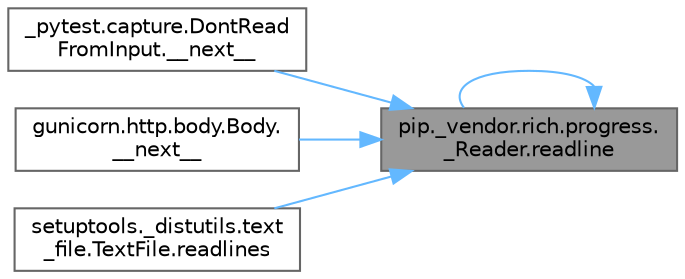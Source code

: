 digraph "pip._vendor.rich.progress._Reader.readline"
{
 // LATEX_PDF_SIZE
  bgcolor="transparent";
  edge [fontname=Helvetica,fontsize=10,labelfontname=Helvetica,labelfontsize=10];
  node [fontname=Helvetica,fontsize=10,shape=box,height=0.2,width=0.4];
  rankdir="RL";
  Node1 [id="Node000001",label="pip._vendor.rich.progress.\l_Reader.readline",height=0.2,width=0.4,color="gray40", fillcolor="grey60", style="filled", fontcolor="black",tooltip=" "];
  Node1 -> Node2 [id="edge1_Node000001_Node000002",dir="back",color="steelblue1",style="solid",tooltip=" "];
  Node2 [id="Node000002",label="_pytest.capture.DontRead\lFromInput.__next__",height=0.2,width=0.4,color="grey40", fillcolor="white", style="filled",URL="$class__pytest_1_1capture_1_1_dont_read_from_input.html#ab3d0f350446da97a066a84d8c6e4209e",tooltip=" "];
  Node1 -> Node3 [id="edge2_Node000001_Node000003",dir="back",color="steelblue1",style="solid",tooltip=" "];
  Node3 [id="Node000003",label="gunicorn.http.body.Body.\l__next__",height=0.2,width=0.4,color="grey40", fillcolor="white", style="filled",URL="$classgunicorn_1_1http_1_1body_1_1_body.html#a3ce9f4461a99b927f58256562a699d5a",tooltip=" "];
  Node1 -> Node1 [id="edge3_Node000001_Node000001",dir="back",color="steelblue1",style="solid",tooltip=" "];
  Node1 -> Node4 [id="edge4_Node000001_Node000004",dir="back",color="steelblue1",style="solid",tooltip=" "];
  Node4 [id="Node000004",label="setuptools._distutils.text\l_file.TextFile.readlines",height=0.2,width=0.4,color="grey40", fillcolor="white", style="filled",URL="$classsetuptools_1_1__distutils_1_1text__file_1_1_text_file.html#a0d8ab4c88e014a36b04796dfad78d31c",tooltip=" "];
}
